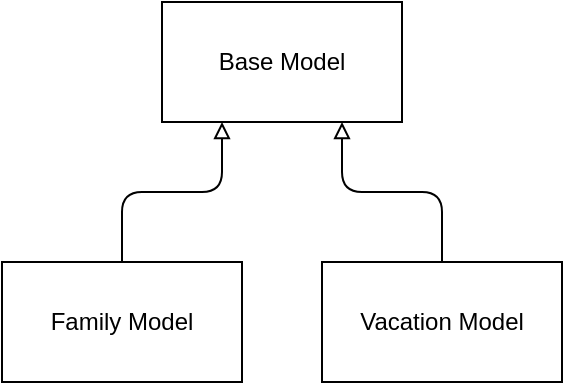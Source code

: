 <mxfile version="11.1.1" type="device"><diagram id="ehBHkZQBSaZx_G_6HYZO" name="Diagram"><mxGraphModel dx="1086" dy="968" grid="1" gridSize="10" guides="1" tooltips="1" connect="1" arrows="1" fold="1" page="1" pageScale="1" pageWidth="850" pageHeight="1100" math="0" shadow="0"><root><mxCell id="8BOkFxrmKMtYHd-3ENpk-0"/><mxCell id="8BOkFxrmKMtYHd-3ENpk-1" parent="8BOkFxrmKMtYHd-3ENpk-0"/><mxCell id="8BOkFxrmKMtYHd-3ENpk-2" value="Base Model" style="rounded=0;whiteSpace=wrap;html=1;fillColor=none;" vertex="1" parent="8BOkFxrmKMtYHd-3ENpk-1"><mxGeometry x="320" y="150" width="120" height="60" as="geometry"/></mxCell><mxCell id="8BOkFxrmKMtYHd-3ENpk-7" style="edgeStyle=orthogonalEdgeStyle;orthogonalLoop=1;jettySize=auto;html=1;exitX=0.5;exitY=0;exitDx=0;exitDy=0;entryX=0.25;entryY=1;entryDx=0;entryDy=0;rounded=1;endArrow=block;endFill=0;strokeWidth=1;" edge="1" parent="8BOkFxrmKMtYHd-3ENpk-1" source="8BOkFxrmKMtYHd-3ENpk-3" target="8BOkFxrmKMtYHd-3ENpk-2"><mxGeometry relative="1" as="geometry"/></mxCell><mxCell id="8BOkFxrmKMtYHd-3ENpk-3" value="Family Model" style="rounded=0;whiteSpace=wrap;html=1;fillColor=none;" vertex="1" parent="8BOkFxrmKMtYHd-3ENpk-1"><mxGeometry x="240" y="280" width="120" height="60" as="geometry"/></mxCell><mxCell id="8BOkFxrmKMtYHd-3ENpk-6" value="" style="edgeStyle=orthogonalEdgeStyle;rounded=1;orthogonalLoop=1;jettySize=auto;html=1;entryX=0.75;entryY=1;entryDx=0;entryDy=0;endArrow=block;endFill=0;strokeWidth=1;" edge="1" parent="8BOkFxrmKMtYHd-3ENpk-1" source="8BOkFxrmKMtYHd-3ENpk-4" target="8BOkFxrmKMtYHd-3ENpk-2"><mxGeometry relative="1" as="geometry"><mxPoint x="470" y="200" as="targetPoint"/></mxGeometry></mxCell><mxCell id="8BOkFxrmKMtYHd-3ENpk-4" value="Vacation Model" style="rounded=0;whiteSpace=wrap;html=1;fillColor=none;" vertex="1" parent="8BOkFxrmKMtYHd-3ENpk-1"><mxGeometry x="400" y="280" width="120" height="60" as="geometry"/></mxCell></root></mxGraphModel></diagram></mxfile>